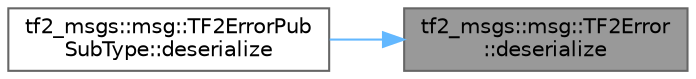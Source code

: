 digraph "tf2_msgs::msg::TF2Error::deserialize"
{
 // INTERACTIVE_SVG=YES
 // LATEX_PDF_SIZE
  bgcolor="transparent";
  edge [fontname=Helvetica,fontsize=10,labelfontname=Helvetica,labelfontsize=10];
  node [fontname=Helvetica,fontsize=10,shape=box,height=0.2,width=0.4];
  rankdir="RL";
  Node1 [id="Node000001",label="tf2_msgs::msg::TF2Error\l::deserialize",height=0.2,width=0.4,color="gray40", fillcolor="grey60", style="filled", fontcolor="black",tooltip="This function deserializes an object using CDR serialization."];
  Node1 -> Node2 [id="edge1_Node000001_Node000002",dir="back",color="steelblue1",style="solid",tooltip=" "];
  Node2 [id="Node000002",label="tf2_msgs::msg::TF2ErrorPub\lSubType::deserialize",height=0.2,width=0.4,color="grey40", fillcolor="white", style="filled",URL="$d5/da0/classtf2__msgs_1_1msg_1_1TF2ErrorPubSubType.html#ae2b6c426f2a0c2b4967b342661e6eb01",tooltip=" "];
}
